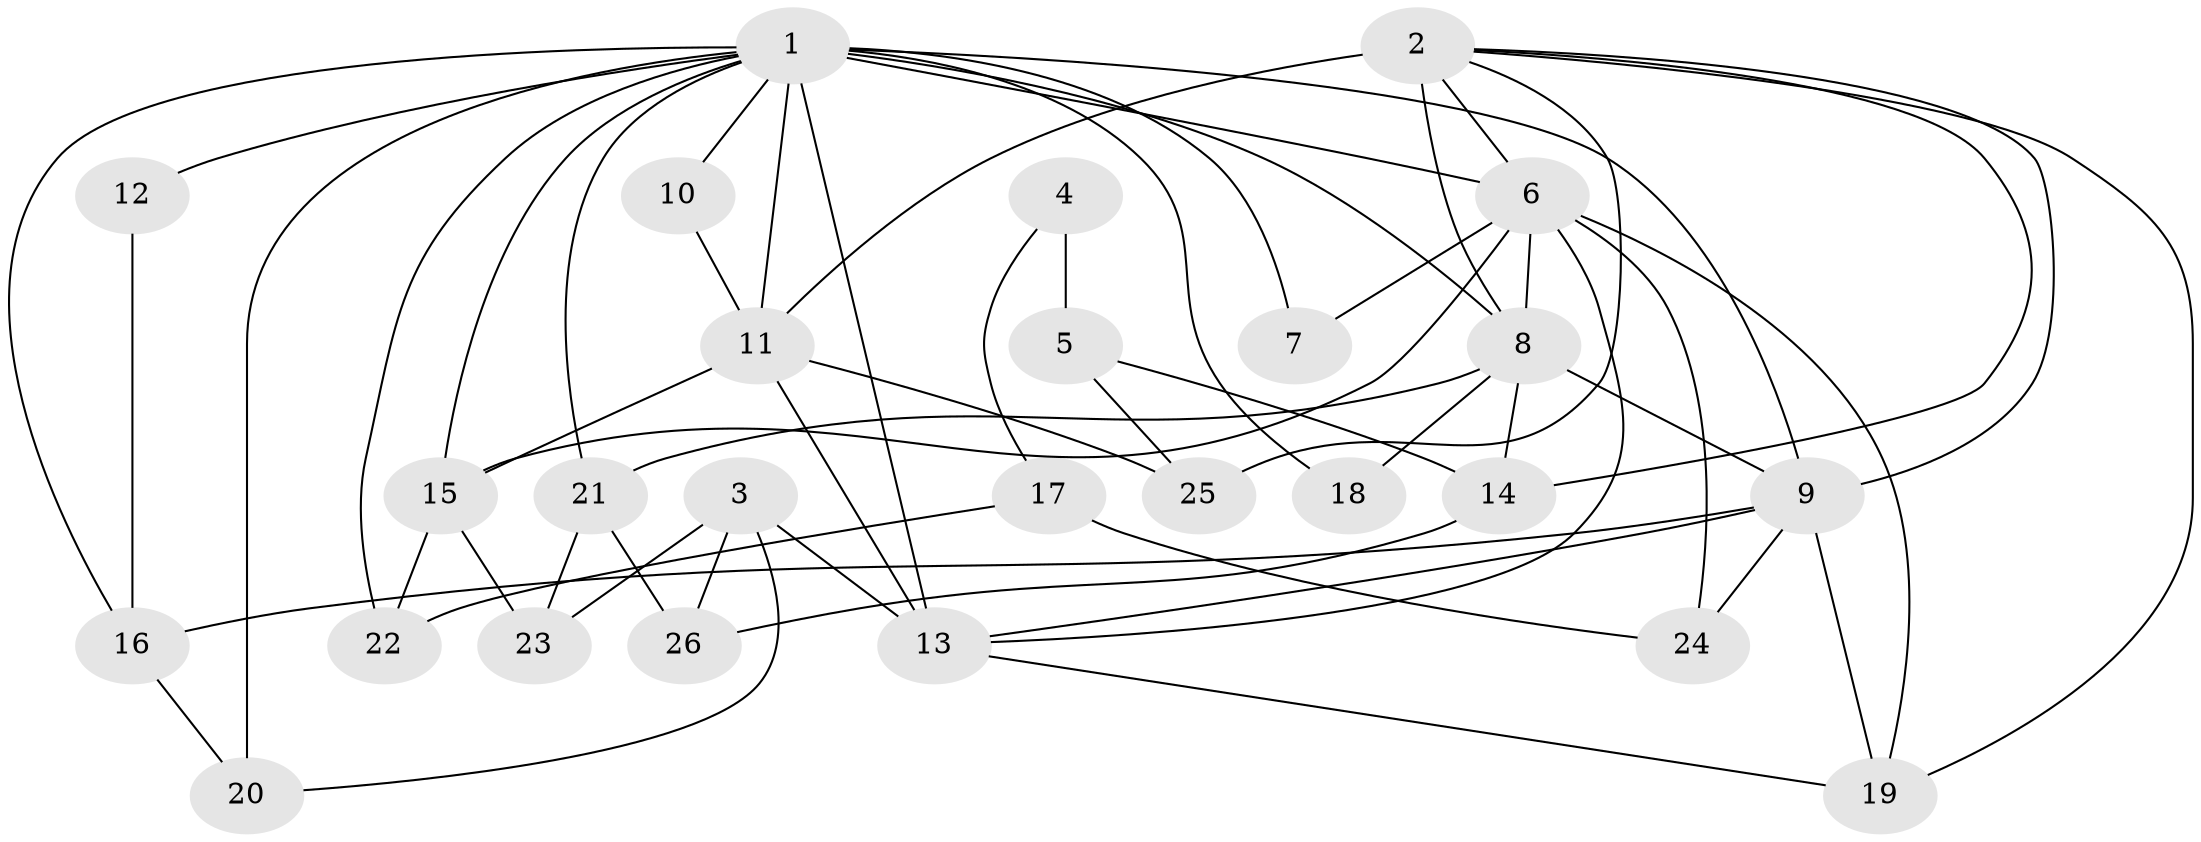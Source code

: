 // original degree distribution, {7: 0.0196078431372549, 5: 0.17647058823529413, 4: 0.3137254901960784, 2: 0.09803921568627451, 3: 0.27450980392156865, 6: 0.11764705882352941}
// Generated by graph-tools (version 1.1) at 2025/51/03/04/25 22:51:04]
// undirected, 26 vertices, 57 edges
graph export_dot {
  node [color=gray90,style=filled];
  1;
  2;
  3;
  4;
  5;
  6;
  7;
  8;
  9;
  10;
  11;
  12;
  13;
  14;
  15;
  16;
  17;
  18;
  19;
  20;
  21;
  22;
  23;
  24;
  25;
  26;
  1 -- 6 [weight=1.0];
  1 -- 7 [weight=1.0];
  1 -- 8 [weight=1.0];
  1 -- 9 [weight=1.0];
  1 -- 10 [weight=1.0];
  1 -- 11 [weight=1.0];
  1 -- 12 [weight=1.0];
  1 -- 13 [weight=2.0];
  1 -- 15 [weight=2.0];
  1 -- 16 [weight=1.0];
  1 -- 18 [weight=2.0];
  1 -- 20 [weight=1.0];
  1 -- 21 [weight=1.0];
  1 -- 22 [weight=1.0];
  2 -- 6 [weight=1.0];
  2 -- 8 [weight=1.0];
  2 -- 9 [weight=1.0];
  2 -- 11 [weight=5.0];
  2 -- 14 [weight=1.0];
  2 -- 19 [weight=1.0];
  2 -- 25 [weight=1.0];
  3 -- 13 [weight=1.0];
  3 -- 20 [weight=1.0];
  3 -- 23 [weight=1.0];
  3 -- 26 [weight=1.0];
  4 -- 5 [weight=1.0];
  4 -- 17 [weight=1.0];
  5 -- 14 [weight=1.0];
  5 -- 25 [weight=1.0];
  6 -- 7 [weight=1.0];
  6 -- 8 [weight=1.0];
  6 -- 13 [weight=1.0];
  6 -- 15 [weight=1.0];
  6 -- 19 [weight=1.0];
  6 -- 24 [weight=1.0];
  8 -- 9 [weight=5.0];
  8 -- 14 [weight=1.0];
  8 -- 18 [weight=2.0];
  8 -- 21 [weight=1.0];
  9 -- 13 [weight=1.0];
  9 -- 16 [weight=1.0];
  9 -- 19 [weight=1.0];
  9 -- 24 [weight=1.0];
  10 -- 11 [weight=1.0];
  11 -- 13 [weight=1.0];
  11 -- 15 [weight=1.0];
  11 -- 25 [weight=1.0];
  12 -- 16 [weight=1.0];
  13 -- 19 [weight=1.0];
  14 -- 26 [weight=1.0];
  15 -- 22 [weight=1.0];
  15 -- 23 [weight=2.0];
  16 -- 20 [weight=1.0];
  17 -- 22 [weight=1.0];
  17 -- 24 [weight=1.0];
  21 -- 23 [weight=1.0];
  21 -- 26 [weight=1.0];
}
